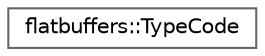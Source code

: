 digraph "Graphical Class Hierarchy"
{
 // LATEX_PDF_SIZE
  bgcolor="transparent";
  edge [fontname=Helvetica,fontsize=10,labelfontname=Helvetica,labelfontsize=10];
  node [fontname=Helvetica,fontsize=10,shape=box,height=0.2,width=0.4];
  rankdir="LR";
  Node0 [id="Node000000",label="flatbuffers::TypeCode",height=0.2,width=0.4,color="grey40", fillcolor="white", style="filled",URL="$structflatbuffers_1_1TypeCode.html",tooltip=" "];
}
